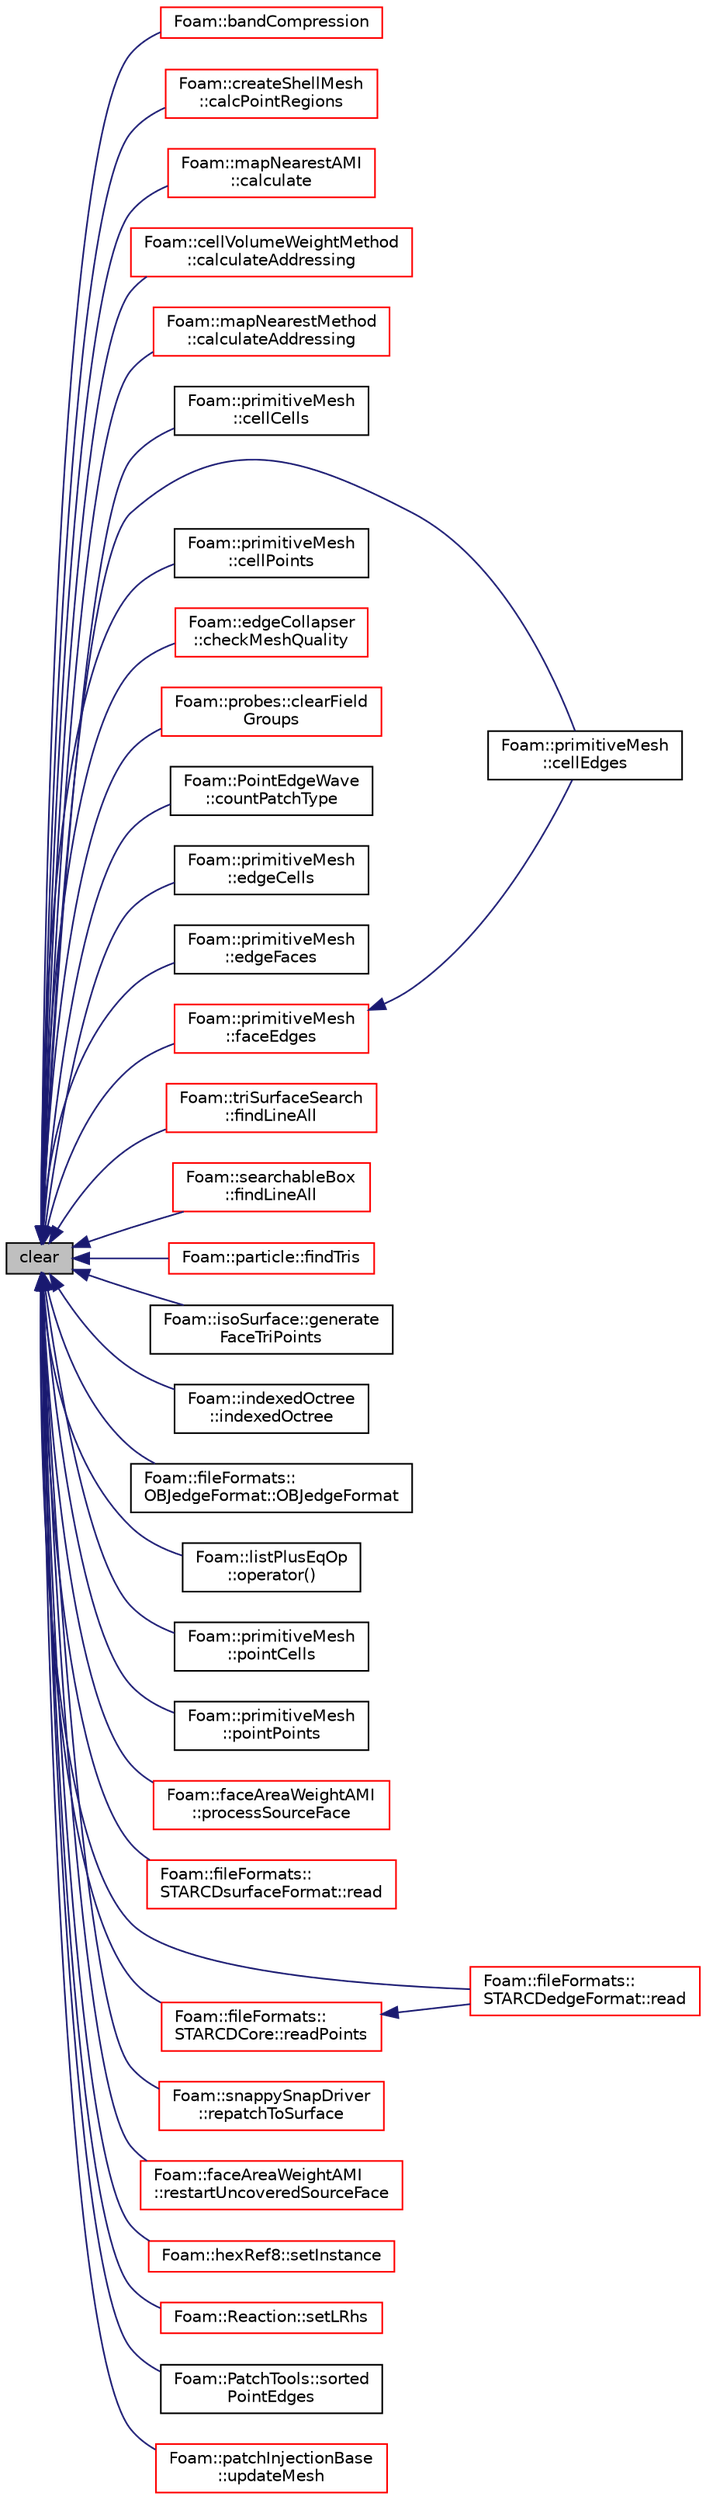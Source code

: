 digraph "clear"
{
  bgcolor="transparent";
  edge [fontname="Helvetica",fontsize="10",labelfontname="Helvetica",labelfontsize="10"];
  node [fontname="Helvetica",fontsize="10",shape=record];
  rankdir="LR";
  Node1 [label="clear",height=0.2,width=0.4,color="black", fillcolor="grey75", style="filled", fontcolor="black"];
  Node1 -> Node2 [dir="back",color="midnightblue",fontsize="10",style="solid",fontname="Helvetica"];
  Node2 [label="Foam::bandCompression",height=0.2,width=0.4,color="red",URL="$a10936.html#a60bfbd643d5b046c94fbaa71e5884846",tooltip="Renumbers the addressing to reduce the band of the matrix. "];
  Node1 -> Node3 [dir="back",color="midnightblue",fontsize="10",style="solid",fontname="Helvetica"];
  Node3 [label="Foam::createShellMesh\l::calcPointRegions",height=0.2,width=0.4,color="red",URL="$a00440.html#abd09fd2558d9fc41e9a503ce2976fe5f",tooltip="Helper: calculate point regions. The point region is the. "];
  Node1 -> Node4 [dir="back",color="midnightblue",fontsize="10",style="solid",fontname="Helvetica"];
  Node4 [label="Foam::mapNearestAMI\l::calculate",height=0.2,width=0.4,color="red",URL="$a01446.html#adb50b94811fe331480805bb885ade5bc",tooltip="Update addressing and weights. "];
  Node1 -> Node5 [dir="back",color="midnightblue",fontsize="10",style="solid",fontname="Helvetica"];
  Node5 [label="Foam::cellVolumeWeightMethod\l::calculateAddressing",height=0.2,width=0.4,color="red",URL="$a00241.html#a781b479382f70d68c7c1c6b58ca7fc30",tooltip="Calculate the mesh-to-mesh addressing and weights. "];
  Node1 -> Node6 [dir="back",color="midnightblue",fontsize="10",style="solid",fontname="Helvetica"];
  Node6 [label="Foam::mapNearestMethod\l::calculateAddressing",height=0.2,width=0.4,color="red",URL="$a01447.html#a781b479382f70d68c7c1c6b58ca7fc30",tooltip="Calculate the mesh-to-mesh addressing and weights. "];
  Node1 -> Node7 [dir="back",color="midnightblue",fontsize="10",style="solid",fontname="Helvetica"];
  Node7 [label="Foam::primitiveMesh\l::cellCells",height=0.2,width=0.4,color="black",URL="$a02020.html#a19b2935fa3f1d532e0adc6c83568b677",tooltip="cellCells using cells. "];
  Node1 -> Node8 [dir="back",color="midnightblue",fontsize="10",style="solid",fontname="Helvetica"];
  Node8 [label="Foam::primitiveMesh\l::cellEdges",height=0.2,width=0.4,color="black",URL="$a02020.html#af08ccddb4a0b80a5b2e502d26bfdbdd4",tooltip="cellEdges using cells, pointFaces, edges, pointEdges "];
  Node1 -> Node9 [dir="back",color="midnightblue",fontsize="10",style="solid",fontname="Helvetica"];
  Node9 [label="Foam::primitiveMesh\l::cellPoints",height=0.2,width=0.4,color="black",URL="$a02020.html#af264a09d74268cfc631c57cc5ad8d9d7",tooltip="cellPoints using cells "];
  Node1 -> Node10 [dir="back",color="midnightblue",fontsize="10",style="solid",fontname="Helvetica"];
  Node10 [label="Foam::edgeCollapser\l::checkMeshQuality",height=0.2,width=0.4,color="red",URL="$a00624.html#a05c592dbdbe3fcc0728c2595750b5982",tooltip="Check mesh and mark points on faces in error. "];
  Node1 -> Node11 [dir="back",color="midnightblue",fontsize="10",style="solid",fontname="Helvetica"];
  Node11 [label="Foam::probes::clearField\lGroups",height=0.2,width=0.4,color="red",URL="$a02027.html#a374e362786a62e11c9ae6b1cc504562b",tooltip="Clear old field groups. "];
  Node1 -> Node12 [dir="back",color="midnightblue",fontsize="10",style="solid",fontname="Helvetica"];
  Node12 [label="Foam::PointEdgeWave\l::countPatchType",height=0.2,width=0.4,color="black",URL="$a01922.html#af1e6afe589b1de4f22d3c8587a005161"];
  Node1 -> Node13 [dir="back",color="midnightblue",fontsize="10",style="solid",fontname="Helvetica"];
  Node13 [label="Foam::primitiveMesh\l::edgeCells",height=0.2,width=0.4,color="black",URL="$a02020.html#a578da7d66c4ba46adedc174425eae0fc",tooltip="edgeCells using pointFaces, edges, pointEdges "];
  Node1 -> Node14 [dir="back",color="midnightblue",fontsize="10",style="solid",fontname="Helvetica"];
  Node14 [label="Foam::primitiveMesh\l::edgeFaces",height=0.2,width=0.4,color="black",URL="$a02020.html#a8b6c39ee08a89ed34e83c3e1a3b94bd3",tooltip="edgeFaces using pointFaces, edges, pointEdges "];
  Node1 -> Node15 [dir="back",color="midnightblue",fontsize="10",style="solid",fontname="Helvetica"];
  Node15 [label="Foam::primitiveMesh\l::faceEdges",height=0.2,width=0.4,color="red",URL="$a02020.html#af8f18d40d14450677bb24334032e7638"];
  Node15 -> Node8 [dir="back",color="midnightblue",fontsize="10",style="solid",fontname="Helvetica"];
  Node1 -> Node16 [dir="back",color="midnightblue",fontsize="10",style="solid",fontname="Helvetica"];
  Node16 [label="Foam::triSurfaceSearch\l::findLineAll",height=0.2,width=0.4,color="red",URL="$a02785.html#ae3174da13b793587320737d1ab97100f",tooltip="Calculate all intersections from start to end. "];
  Node1 -> Node17 [dir="back",color="midnightblue",fontsize="10",style="solid",fontname="Helvetica"];
  Node17 [label="Foam::searchableBox\l::findLineAll",height=0.2,width=0.4,color="red",URL="$a02330.html#a22df1d4ae0772ff535fd44a86742d198",tooltip="Get all intersections in order from start to end. "];
  Node1 -> Node18 [dir="back",color="midnightblue",fontsize="10",style="solid",fontname="Helvetica"];
  Node18 [label="Foam::particle::findTris",height=0.2,width=0.4,color="red",URL="$a01819.html#ad3d0cd0f336de0fc99ee257019aa339e",tooltip="Find the tet tri faces between position and tet centre. "];
  Node1 -> Node19 [dir="back",color="midnightblue",fontsize="10",style="solid",fontname="Helvetica"];
  Node19 [label="Foam::isoSurface::generate\lFaceTriPoints",height=0.2,width=0.4,color="black",URL="$a01215.html#a69a37423df6775986899a3202148a875"];
  Node1 -> Node20 [dir="back",color="midnightblue",fontsize="10",style="solid",fontname="Helvetica"];
  Node20 [label="Foam::indexedOctree\l::indexedOctree",height=0.2,width=0.4,color="black",URL="$a01075.html#a978ce256ab1d14271f9fe7bf722a5a12",tooltip="Construct from shapes. "];
  Node1 -> Node21 [dir="back",color="midnightblue",fontsize="10",style="solid",fontname="Helvetica"];
  Node21 [label="Foam::fileFormats::\lOBJedgeFormat::OBJedgeFormat",height=0.2,width=0.4,color="black",URL="$a01736.html#abc38f385701f6650c3f6d4f80953dc83",tooltip="Construct from file name. "];
  Node1 -> Node22 [dir="back",color="midnightblue",fontsize="10",style="solid",fontname="Helvetica"];
  Node22 [label="Foam::listPlusEqOp\l::operator()",height=0.2,width=0.4,color="black",URL="$a01401.html#ae4420a9fd791f5ab9ebad1a3150ba899"];
  Node1 -> Node23 [dir="back",color="midnightblue",fontsize="10",style="solid",fontname="Helvetica"];
  Node23 [label="Foam::primitiveMesh\l::pointCells",height=0.2,width=0.4,color="black",URL="$a02020.html#aefc56266a9ecb124ea1b2aebc3d9ce0a",tooltip="pointCells using pointFaces "];
  Node1 -> Node24 [dir="back",color="midnightblue",fontsize="10",style="solid",fontname="Helvetica"];
  Node24 [label="Foam::primitiveMesh\l::pointPoints",height=0.2,width=0.4,color="black",URL="$a02020.html#ac3f0c1679c9eb8936219eb389c891e77",tooltip="pointPoints using edges, pointEdges "];
  Node1 -> Node25 [dir="back",color="midnightblue",fontsize="10",style="solid",fontname="Helvetica"];
  Node25 [label="Foam::faceAreaWeightAMI\l::processSourceFace",height=0.2,width=0.4,color="red",URL="$a00730.html#a7e5332841dc7da9ee8e89a6552bc5fd2",tooltip="Determine overlap contributions for source face srcFacei. "];
  Node1 -> Node26 [dir="back",color="midnightblue",fontsize="10",style="solid",fontname="Helvetica"];
  Node26 [label="Foam::fileFormats::\lSTARCDsurfaceFormat::read",height=0.2,width=0.4,color="red",URL="$a02523.html#a464ebd67acbdff0014d4dae69e3ec4be",tooltip="Read from file. "];
  Node1 -> Node27 [dir="back",color="midnightblue",fontsize="10",style="solid",fontname="Helvetica"];
  Node27 [label="Foam::fileFormats::\lSTARCDedgeFormat::read",height=0.2,width=0.4,color="red",URL="$a02522.html#a464ebd67acbdff0014d4dae69e3ec4be",tooltip="Read from file. "];
  Node1 -> Node28 [dir="back",color="midnightblue",fontsize="10",style="solid",fontname="Helvetica"];
  Node28 [label="Foam::fileFormats::\lSTARCDCore::readPoints",height=0.2,width=0.4,color="red",URL="$a02521.html#a72132a8799b05e40e6436869b5f17693",tooltip="Read points from a (.vrt) file. "];
  Node28 -> Node27 [dir="back",color="midnightblue",fontsize="10",style="solid",fontname="Helvetica"];
  Node1 -> Node29 [dir="back",color="midnightblue",fontsize="10",style="solid",fontname="Helvetica"];
  Node29 [label="Foam::snappySnapDriver\l::repatchToSurface",height=0.2,width=0.4,color="red",URL="$a02444.html#abf0c9c836463b6164ef331dce238b2fa",tooltip="Repatch faces according to surface nearest the face centre. "];
  Node1 -> Node30 [dir="back",color="midnightblue",fontsize="10",style="solid",fontname="Helvetica"];
  Node30 [label="Foam::faceAreaWeightAMI\l::restartUncoveredSourceFace",height=0.2,width=0.4,color="red",URL="$a00730.html#a26c34ec78993c9046193c1a5e0ca9099",tooltip="Attempt to re-evaluate source faces that have not been included. "];
  Node1 -> Node31 [dir="back",color="midnightblue",fontsize="10",style="solid",fontname="Helvetica"];
  Node31 [label="Foam::hexRef8::setInstance",height=0.2,width=0.4,color="red",URL="$a01026.html#af44817e5a0340574e0dd5d2d863d75d1"];
  Node1 -> Node32 [dir="back",color="midnightblue",fontsize="10",style="solid",fontname="Helvetica"];
  Node32 [label="Foam::Reaction::setLRhs",height=0.2,width=0.4,color="red",URL="$a02153.html#a5ff69c41b3345ee1f99e8bf85967b433",tooltip="Construct the left- and right-hand-side reaction coefficients. "];
  Node1 -> Node33 [dir="back",color="midnightblue",fontsize="10",style="solid",fontname="Helvetica"];
  Node33 [label="Foam::PatchTools::sorted\lPointEdges",height=0.2,width=0.4,color="black",URL="$a01858.html#ade266c84d472629a66d2ec0f9c8f2ff9"];
  Node1 -> Node34 [dir="back",color="midnightblue",fontsize="10",style="solid",fontname="Helvetica"];
  Node34 [label="Foam::patchInjectionBase\l::updateMesh",height=0.2,width=0.4,color="red",URL="$a01848.html#a6d43ae10cf9dba5b6063e706ab5534e3",tooltip="Update patch geometry and derived info for injection locations. "];
}
